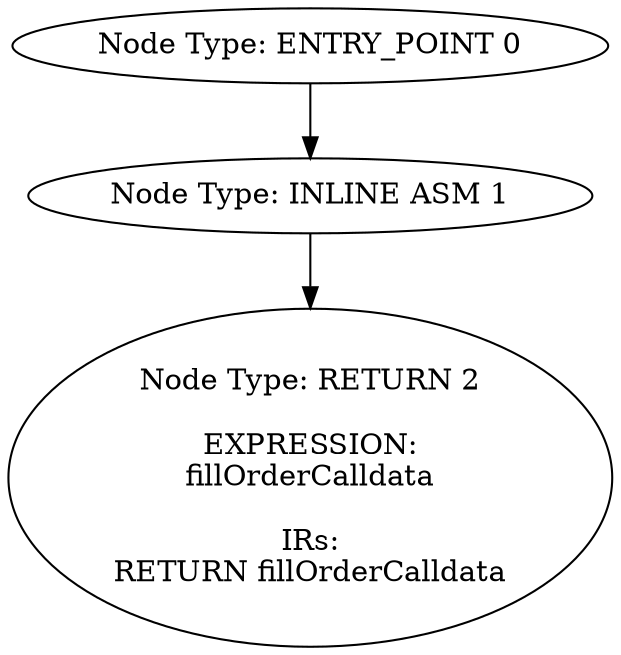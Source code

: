 digraph{
0[label="Node Type: ENTRY_POINT 0
"];
0->1;
1[label="Node Type: INLINE ASM 1
"];
1->2;
2[label="Node Type: RETURN 2

EXPRESSION:
fillOrderCalldata

IRs:
RETURN fillOrderCalldata"];
}
